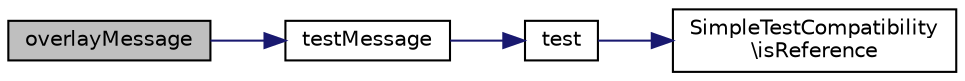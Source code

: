 digraph "overlayMessage"
{
  edge [fontname="Helvetica",fontsize="10",labelfontname="Helvetica",labelfontsize="10"];
  node [fontname="Helvetica",fontsize="10",shape=record];
  rankdir="LR";
  Node1 [label="overlayMessage",height=0.2,width=0.4,color="black", fillcolor="grey75", style="filled" fontcolor="black"];
  Node1 -> Node2 [color="midnightblue",fontsize="10",style="solid",fontname="Helvetica"];
  Node2 [label="testMessage",height=0.2,width=0.4,color="black", fillcolor="white", style="filled",URL="$class_reference_expectation.html#a4261cc878f60ae0a7a6058111d3fb767"];
  Node2 -> Node3 [color="midnightblue",fontsize="10",style="solid",fontname="Helvetica"];
  Node3 [label="test",height=0.2,width=0.4,color="black", fillcolor="white", style="filled",URL="$class_reference_expectation.html#a42e8e10139eb47001ba2abce5f798fc2"];
  Node3 -> Node4 [color="midnightblue",fontsize="10",style="solid",fontname="Helvetica"];
  Node4 [label="SimpleTestCompatibility\l\\isReference",height=0.2,width=0.4,color="black", fillcolor="white", style="filled",URL="$class_simple_test_compatibility.html#aaf7c2a7637a8dc1493991329587d9858"];
}
